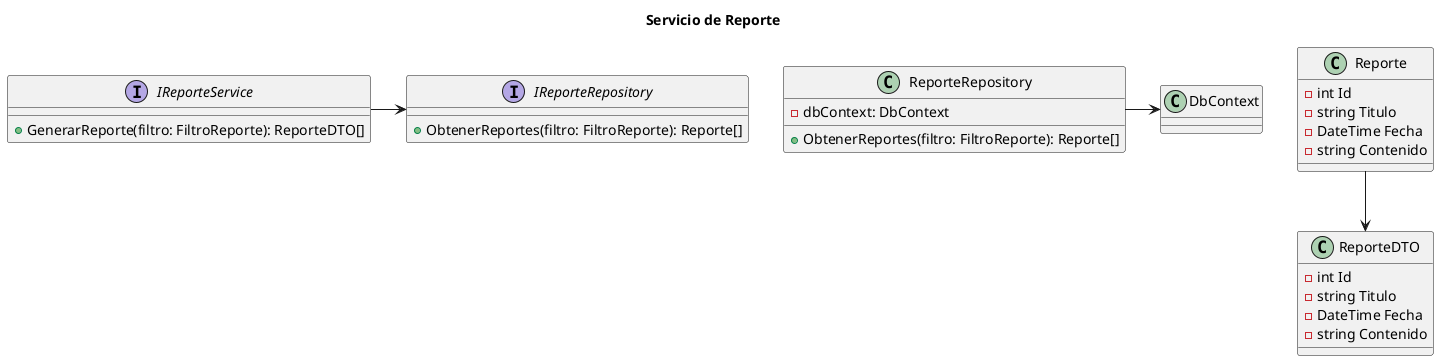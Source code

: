@startuml
title Servicio de Reporte

interface IReporteService {
    +GenerarReporte(filtro: FiltroReporte): ReporteDTO[]
}

interface IReporteRepository {
    +ObtenerReportes(filtro: FiltroReporte): Reporte[]
}

class Reporte {
    -int Id
    -string Titulo
    -DateTime Fecha
    -string Contenido
}

class ReporteDTO {
    -int Id
    -string Titulo
    -DateTime Fecha
    -string Contenido
}

class ReporteRepository {
    -dbContext: DbContext
    +ObtenerReportes(filtro: FiltroReporte): Reporte[]
}

IReporteService -> IReporteRepository
ReporteRepository -> DbContext
Reporte --> ReporteDTO
@enduml
